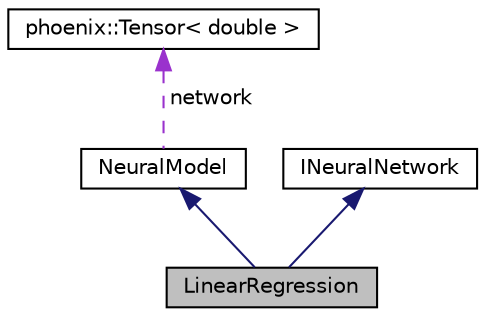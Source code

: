 digraph "LinearRegression"
{
  edge [fontname="Helvetica",fontsize="10",labelfontname="Helvetica",labelfontsize="10"];
  node [fontname="Helvetica",fontsize="10",shape=record];
  Node3 [label="LinearRegression",height=0.2,width=0.4,color="black", fillcolor="grey75", style="filled", fontcolor="black"];
  Node4 -> Node3 [dir="back",color="midnightblue",fontsize="10",style="solid",fontname="Helvetica"];
  Node4 [label="NeuralModel",height=0.2,width=0.4,color="black", fillcolor="white", style="filled",URL="$classNeuralModel.html",tooltip="A class for implementing a neural network model.   This class contains the necessary data members and..."];
  Node5 -> Node4 [dir="back",color="darkorchid3",fontsize="10",style="dashed",label=" network" ,fontname="Helvetica"];
  Node5 [label="phoenix::Tensor\< double \>",height=0.2,width=0.4,color="black", fillcolor="white", style="filled",URL="$classphoenix_1_1Tensor.html"];
  Node6 -> Node3 [dir="back",color="midnightblue",fontsize="10",style="solid",fontname="Helvetica"];
  Node6 [label="INeuralNetwork",height=0.2,width=0.4,color="black", fillcolor="white", style="filled",URL="$classINeuralNetwork.html",tooltip="An interface for a neural network implementation. "];
}
